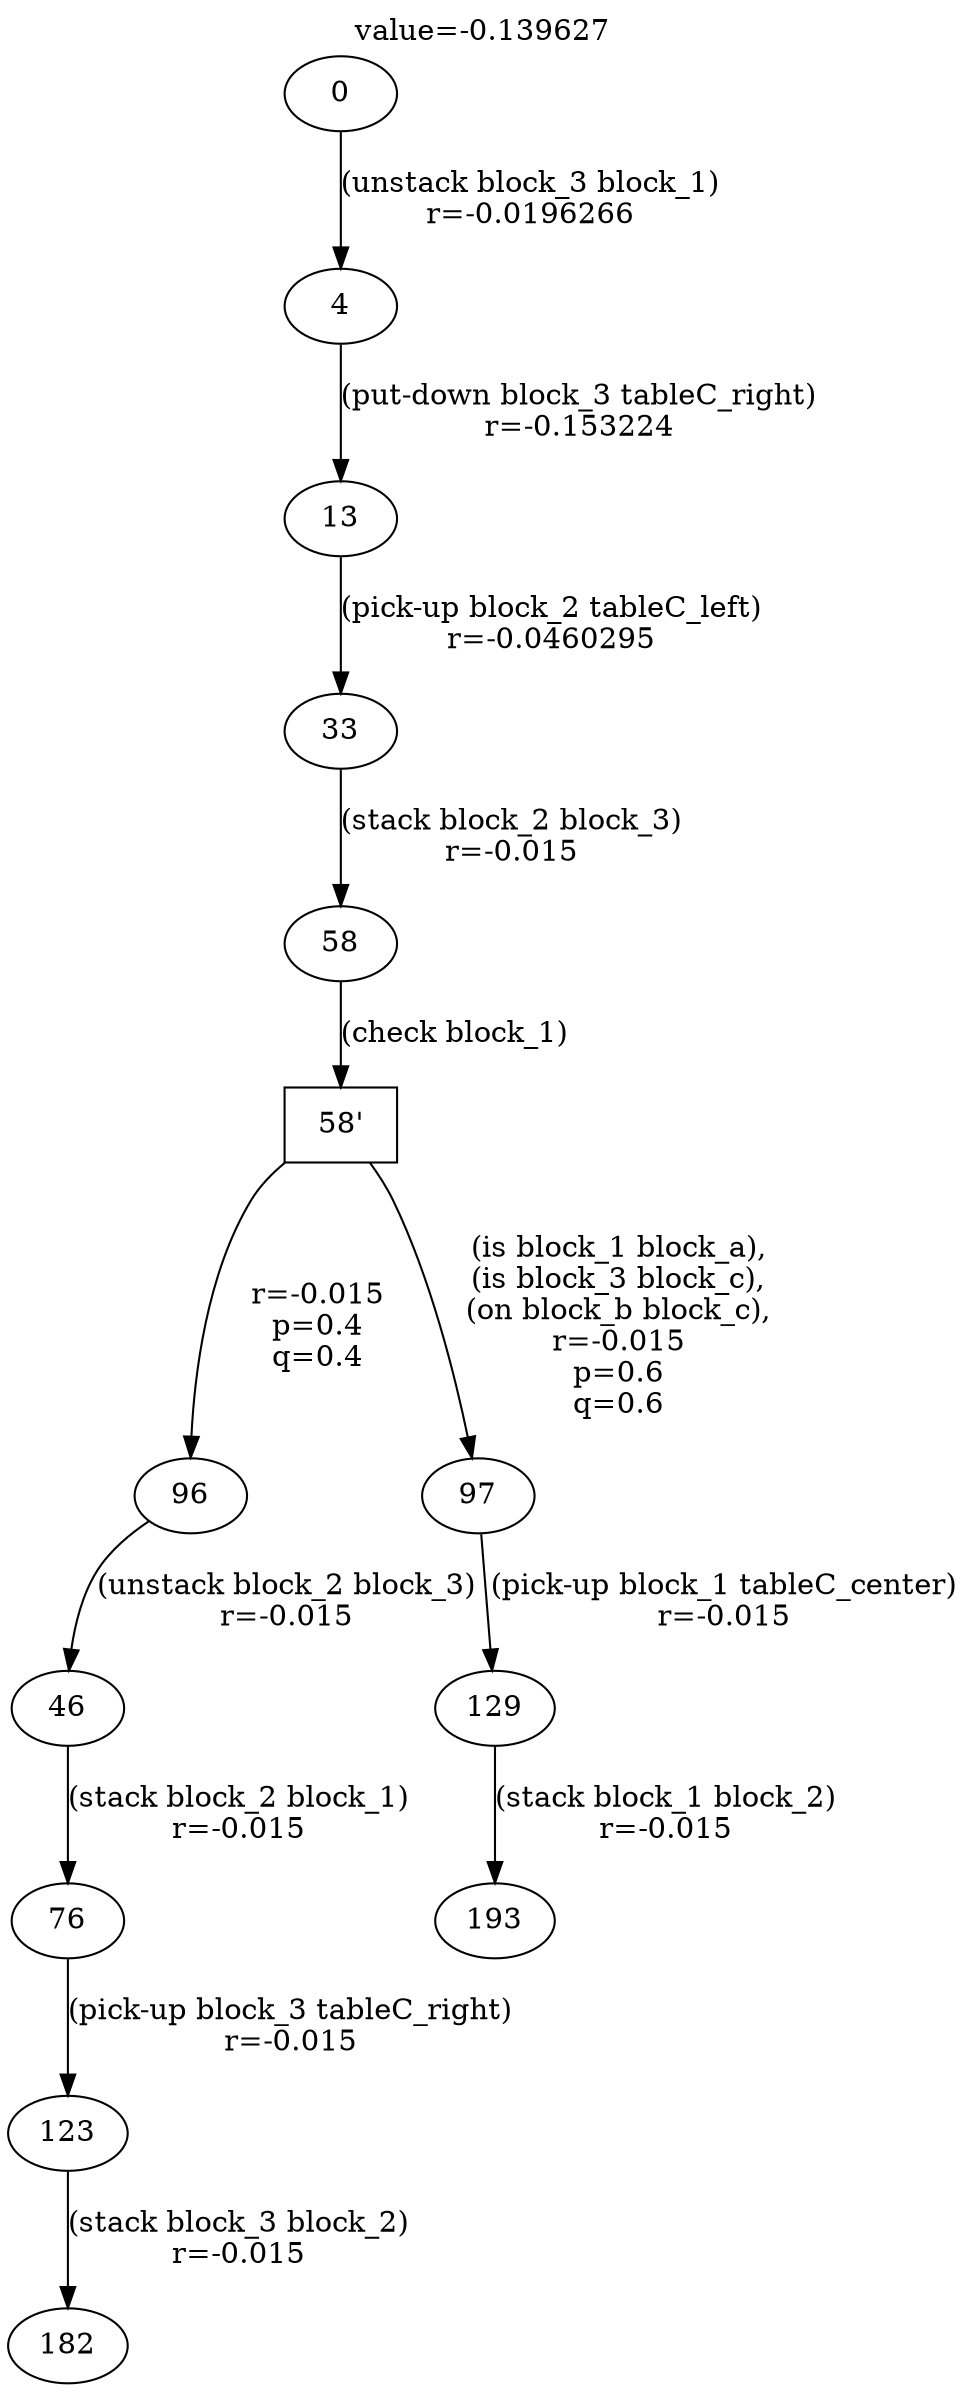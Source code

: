 digraph g{
label="value=-0.139627"
labelloc=top
0->4 [ label="(unstack block_3 block_1)
r=-0.0196266" ];
4->13 [ label="(put-down block_3 tableC_right)
r=-0.153224" ];
13->33 [ label="(pick-up block_2 tableC_left)
r=-0.0460295" ];
33->58 [ label="(stack block_2 block_3)
r=-0.015" ];
"58'" [ shape=box ] ;
58->"58'" [ label="(check block_1)" ];
"58'"->96 [ label="
r=-0.015
p=0.4
q=0.4" ];
96->46 [ label="(unstack block_2 block_3)
r=-0.015" ];
46->76 [ label="(stack block_2 block_1)
r=-0.015" ];
76->123 [ label="(pick-up block_3 tableC_right)
r=-0.015" ];
123->182 [ label="(stack block_3 block_2)
r=-0.015" ];
"58'"->97 [ label="
(is block_1 block_a),
(is block_3 block_c),
(on block_b block_c),
r=-0.015
p=0.6
q=0.6" ];
97->129 [ label="(pick-up block_1 tableC_center)
r=-0.015" ];
129->193 [ label="(stack block_1 block_2)
r=-0.015" ];
}
